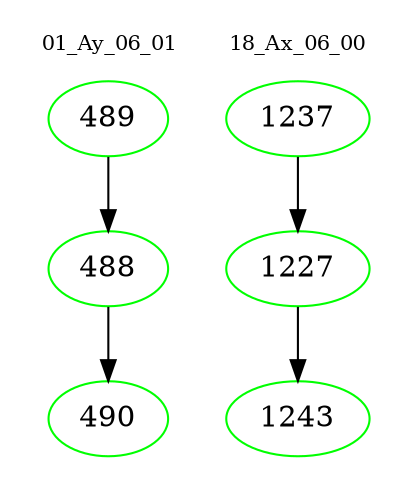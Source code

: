 digraph{
subgraph cluster_0 {
color = white
label = "01_Ay_06_01";
fontsize=10;
T0_489 [label="489", color="green"]
T0_489 -> T0_488 [color="black"]
T0_488 [label="488", color="green"]
T0_488 -> T0_490 [color="black"]
T0_490 [label="490", color="green"]
}
subgraph cluster_1 {
color = white
label = "18_Ax_06_00";
fontsize=10;
T1_1237 [label="1237", color="green"]
T1_1237 -> T1_1227 [color="black"]
T1_1227 [label="1227", color="green"]
T1_1227 -> T1_1243 [color="black"]
T1_1243 [label="1243", color="green"]
}
}
